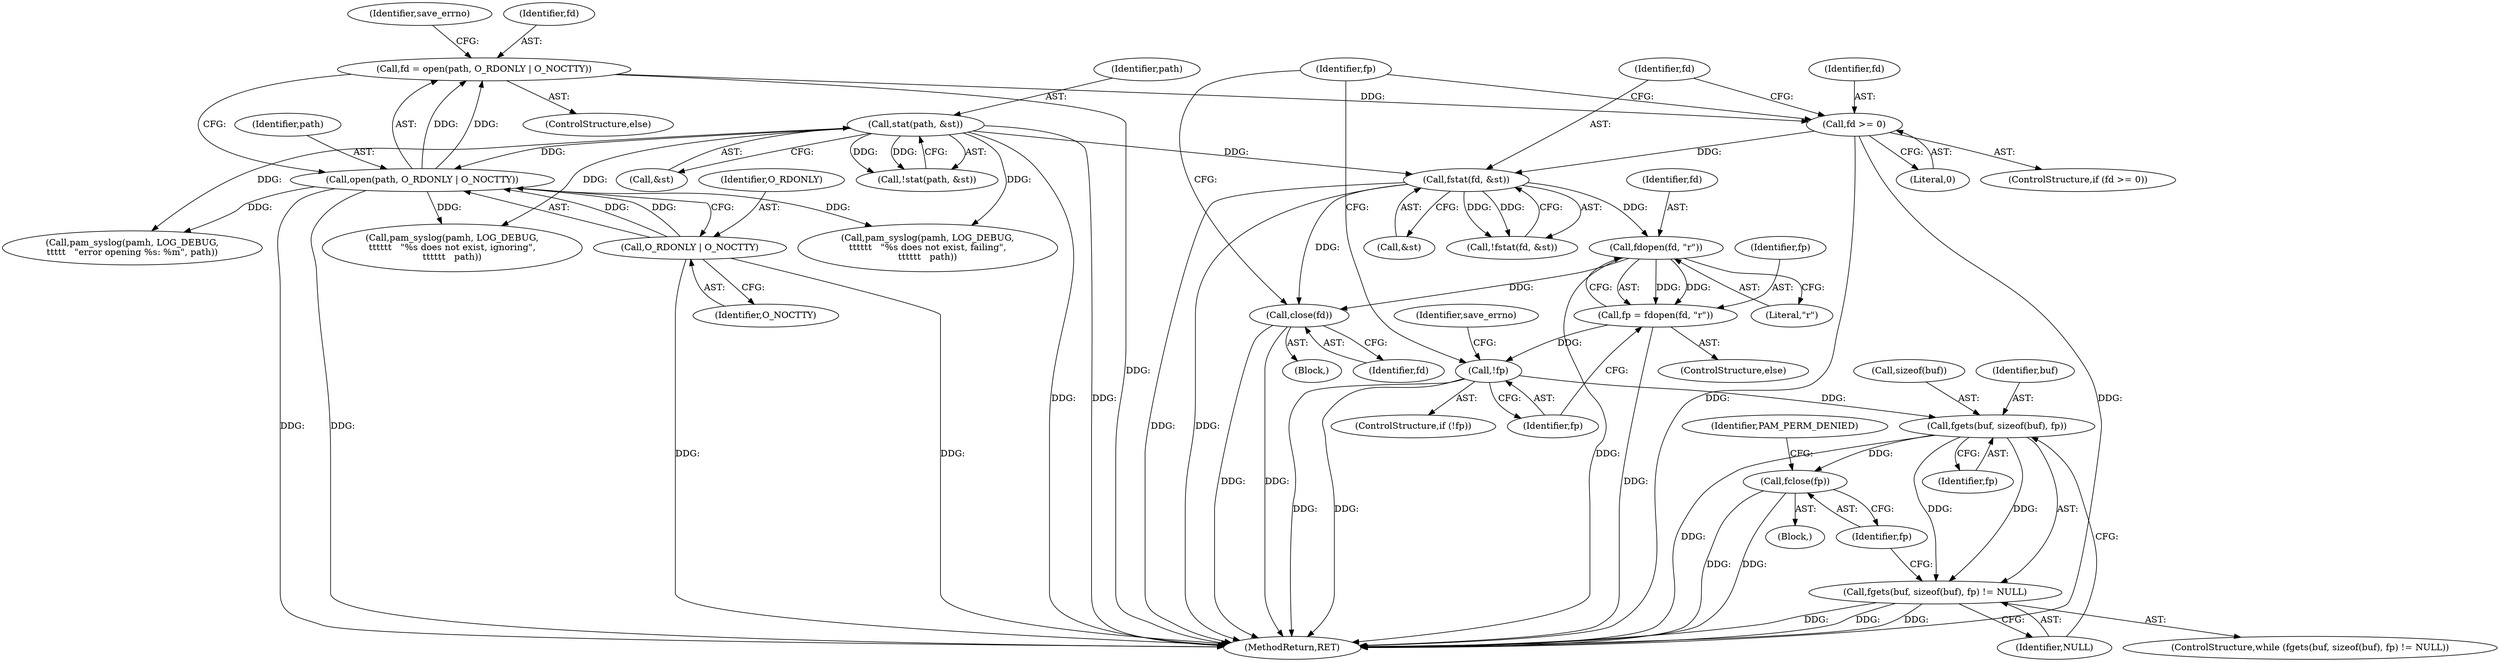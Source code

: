 digraph "0_altlinux_ffe7058c70253d574b1963c7c93002bd410fddc9@API" {
"1000241" [label="(Call,fdopen(fd, \"r\"))"];
"1000224" [label="(Call,fstat(fd, &st))"];
"1000218" [label="(Call,fd >= 0)"];
"1000205" [label="(Call,fd = open(path, O_RDONLY | O_NOCTTY))"];
"1000207" [label="(Call,open(path, O_RDONLY | O_NOCTTY))"];
"1000190" [label="(Call,stat(path, &st))"];
"1000209" [label="(Call,O_RDONLY | O_NOCTTY)"];
"1000239" [label="(Call,fp = fdopen(fd, \"r\"))"];
"1000245" [label="(Call,!fp)"];
"1000260" [label="(Call,fgets(buf, sizeof(buf), fp))"];
"1000259" [label="(Call,fgets(buf, sizeof(buf), fp) != NULL)"];
"1000267" [label="(Call,fclose(fp))"];
"1000251" [label="(Call,close(fd))"];
"1000226" [label="(Call,&st)"];
"1000261" [label="(Identifier,buf)"];
"1000267" [label="(Call,fclose(fp))"];
"1000242" [label="(Identifier,fd)"];
"1000243" [label="(Literal,\"r\")"];
"1000213" [label="(Identifier,save_errno)"];
"1000223" [label="(Call,!fstat(fd, &st))"];
"1000309" [label="(Call,pam_syslog(pamh, LOG_DEBUG,\n\t\t\t\t\t   \"error opening %s: %m\", path))"];
"1000219" [label="(Identifier,fd)"];
"1000189" [label="(Call,!stat(path, &st))"];
"1000298" [label="(Call,pam_syslog(pamh, LOG_DEBUG,\n\t\t\t\t\t\t   \"%s does not exist, failing\",\n\t\t\t\t\t\t   path))"];
"1000251" [label="(Call,close(fd))"];
"1000191" [label="(Identifier,path)"];
"1000210" [label="(Identifier,O_RDONLY)"];
"1000262" [label="(Call,sizeof(buf))"];
"1000224" [label="(Call,fstat(fd, &st))"];
"1000220" [label="(Literal,0)"];
"1000190" [label="(Call,stat(path, &st))"];
"1000255" [label="(Block,)"];
"1000239" [label="(Call,fp = fdopen(fd, \"r\"))"];
"1000217" [label="(ControlStructure,if (fd >= 0))"];
"1000247" [label="(Block,)"];
"1000206" [label="(Identifier,fd)"];
"1000259" [label="(Call,fgets(buf, sizeof(buf), fp) != NULL)"];
"1000244" [label="(ControlStructure,if (!fp))"];
"1000240" [label="(Identifier,fp)"];
"1000209" [label="(Call,O_RDONLY | O_NOCTTY)"];
"1000265" [label="(Identifier,NULL)"];
"1000316" [label="(MethodReturn,RET)"];
"1000192" [label="(Call,&st)"];
"1000246" [label="(Identifier,fp)"];
"1000218" [label="(Call,fd >= 0)"];
"1000225" [label="(Identifier,fd)"];
"1000238" [label="(ControlStructure,else)"];
"1000270" [label="(Identifier,PAM_PERM_DENIED)"];
"1000211" [label="(Identifier,O_NOCTTY)"];
"1000264" [label="(Identifier,fp)"];
"1000258" [label="(ControlStructure,while (fgets(buf, sizeof(buf), fp) != NULL))"];
"1000252" [label="(Identifier,fd)"];
"1000241" [label="(Call,fdopen(fd, \"r\"))"];
"1000205" [label="(Call,fd = open(path, O_RDONLY | O_NOCTTY))"];
"1000245" [label="(Call,!fp)"];
"1000254" [label="(Identifier,fp)"];
"1000260" [label="(Call,fgets(buf, sizeof(buf), fp))"];
"1000268" [label="(Identifier,fp)"];
"1000208" [label="(Identifier,path)"];
"1000207" [label="(Call,open(path, O_RDONLY | O_NOCTTY))"];
"1000204" [label="(ControlStructure,else)"];
"1000249" [label="(Identifier,save_errno)"];
"1000288" [label="(Call,pam_syslog(pamh, LOG_DEBUG,\n\t\t\t\t\t\t   \"%s does not exist, ignoring\",\n\t\t\t\t\t\t   path))"];
"1000241" -> "1000239"  [label="AST: "];
"1000241" -> "1000243"  [label="CFG: "];
"1000242" -> "1000241"  [label="AST: "];
"1000243" -> "1000241"  [label="AST: "];
"1000239" -> "1000241"  [label="CFG: "];
"1000241" -> "1000316"  [label="DDG: "];
"1000241" -> "1000239"  [label="DDG: "];
"1000241" -> "1000239"  [label="DDG: "];
"1000224" -> "1000241"  [label="DDG: "];
"1000241" -> "1000251"  [label="DDG: "];
"1000224" -> "1000223"  [label="AST: "];
"1000224" -> "1000226"  [label="CFG: "];
"1000225" -> "1000224"  [label="AST: "];
"1000226" -> "1000224"  [label="AST: "];
"1000223" -> "1000224"  [label="CFG: "];
"1000224" -> "1000316"  [label="DDG: "];
"1000224" -> "1000316"  [label="DDG: "];
"1000224" -> "1000223"  [label="DDG: "];
"1000224" -> "1000223"  [label="DDG: "];
"1000218" -> "1000224"  [label="DDG: "];
"1000190" -> "1000224"  [label="DDG: "];
"1000224" -> "1000251"  [label="DDG: "];
"1000218" -> "1000217"  [label="AST: "];
"1000218" -> "1000220"  [label="CFG: "];
"1000219" -> "1000218"  [label="AST: "];
"1000220" -> "1000218"  [label="AST: "];
"1000225" -> "1000218"  [label="CFG: "];
"1000254" -> "1000218"  [label="CFG: "];
"1000218" -> "1000316"  [label="DDG: "];
"1000218" -> "1000316"  [label="DDG: "];
"1000205" -> "1000218"  [label="DDG: "];
"1000205" -> "1000204"  [label="AST: "];
"1000205" -> "1000207"  [label="CFG: "];
"1000206" -> "1000205"  [label="AST: "];
"1000207" -> "1000205"  [label="AST: "];
"1000213" -> "1000205"  [label="CFG: "];
"1000205" -> "1000316"  [label="DDG: "];
"1000207" -> "1000205"  [label="DDG: "];
"1000207" -> "1000205"  [label="DDG: "];
"1000207" -> "1000209"  [label="CFG: "];
"1000208" -> "1000207"  [label="AST: "];
"1000209" -> "1000207"  [label="AST: "];
"1000207" -> "1000316"  [label="DDG: "];
"1000207" -> "1000316"  [label="DDG: "];
"1000190" -> "1000207"  [label="DDG: "];
"1000209" -> "1000207"  [label="DDG: "];
"1000209" -> "1000207"  [label="DDG: "];
"1000207" -> "1000288"  [label="DDG: "];
"1000207" -> "1000298"  [label="DDG: "];
"1000207" -> "1000309"  [label="DDG: "];
"1000190" -> "1000189"  [label="AST: "];
"1000190" -> "1000192"  [label="CFG: "];
"1000191" -> "1000190"  [label="AST: "];
"1000192" -> "1000190"  [label="AST: "];
"1000189" -> "1000190"  [label="CFG: "];
"1000190" -> "1000316"  [label="DDG: "];
"1000190" -> "1000316"  [label="DDG: "];
"1000190" -> "1000189"  [label="DDG: "];
"1000190" -> "1000189"  [label="DDG: "];
"1000190" -> "1000288"  [label="DDG: "];
"1000190" -> "1000298"  [label="DDG: "];
"1000190" -> "1000309"  [label="DDG: "];
"1000209" -> "1000211"  [label="CFG: "];
"1000210" -> "1000209"  [label="AST: "];
"1000211" -> "1000209"  [label="AST: "];
"1000209" -> "1000316"  [label="DDG: "];
"1000209" -> "1000316"  [label="DDG: "];
"1000239" -> "1000238"  [label="AST: "];
"1000240" -> "1000239"  [label="AST: "];
"1000246" -> "1000239"  [label="CFG: "];
"1000239" -> "1000316"  [label="DDG: "];
"1000239" -> "1000245"  [label="DDG: "];
"1000245" -> "1000244"  [label="AST: "];
"1000245" -> "1000246"  [label="CFG: "];
"1000246" -> "1000245"  [label="AST: "];
"1000249" -> "1000245"  [label="CFG: "];
"1000254" -> "1000245"  [label="CFG: "];
"1000245" -> "1000316"  [label="DDG: "];
"1000245" -> "1000316"  [label="DDG: "];
"1000245" -> "1000260"  [label="DDG: "];
"1000260" -> "1000259"  [label="AST: "];
"1000260" -> "1000264"  [label="CFG: "];
"1000261" -> "1000260"  [label="AST: "];
"1000262" -> "1000260"  [label="AST: "];
"1000264" -> "1000260"  [label="AST: "];
"1000265" -> "1000260"  [label="CFG: "];
"1000260" -> "1000316"  [label="DDG: "];
"1000260" -> "1000259"  [label="DDG: "];
"1000260" -> "1000259"  [label="DDG: "];
"1000260" -> "1000267"  [label="DDG: "];
"1000259" -> "1000258"  [label="AST: "];
"1000259" -> "1000265"  [label="CFG: "];
"1000265" -> "1000259"  [label="AST: "];
"1000268" -> "1000259"  [label="CFG: "];
"1000259" -> "1000316"  [label="DDG: "];
"1000259" -> "1000316"  [label="DDG: "];
"1000259" -> "1000316"  [label="DDG: "];
"1000267" -> "1000255"  [label="AST: "];
"1000267" -> "1000268"  [label="CFG: "];
"1000268" -> "1000267"  [label="AST: "];
"1000270" -> "1000267"  [label="CFG: "];
"1000267" -> "1000316"  [label="DDG: "];
"1000267" -> "1000316"  [label="DDG: "];
"1000251" -> "1000247"  [label="AST: "];
"1000251" -> "1000252"  [label="CFG: "];
"1000252" -> "1000251"  [label="AST: "];
"1000254" -> "1000251"  [label="CFG: "];
"1000251" -> "1000316"  [label="DDG: "];
"1000251" -> "1000316"  [label="DDG: "];
}
